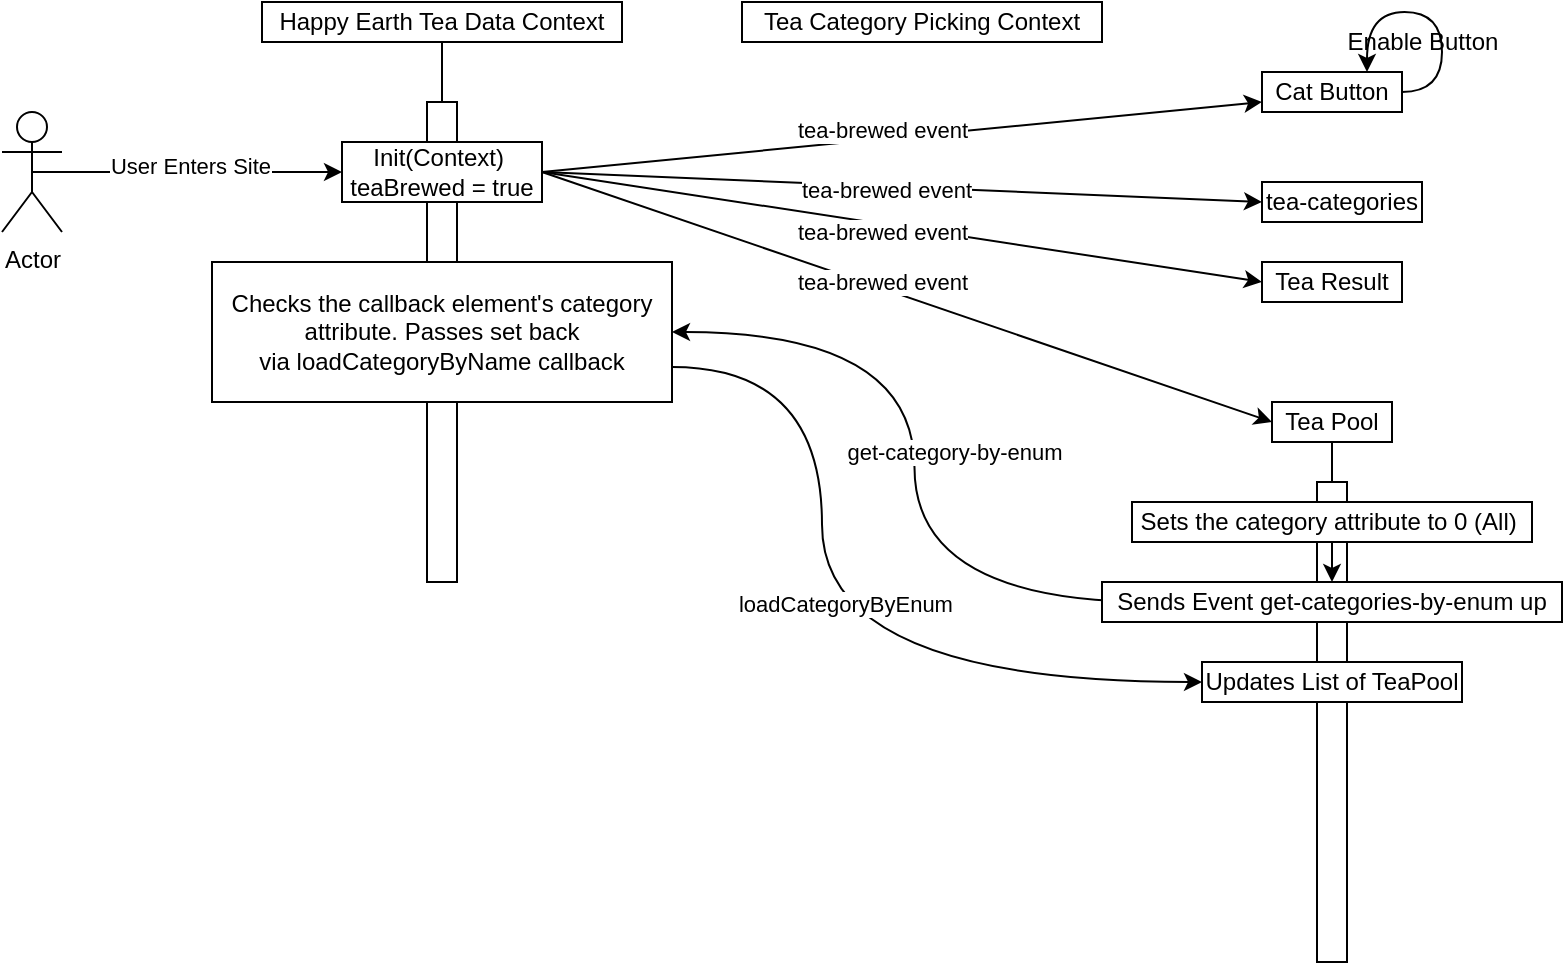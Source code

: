 <mxfile version="22.1.3" type="github">
  <diagram name="Page-1" id="PKf_uY9mV-lAt7suZGPa">
    <mxGraphModel dx="1684" dy="2686" grid="1" gridSize="10" guides="1" tooltips="1" connect="1" arrows="1" fold="1" page="1" pageScale="1" pageWidth="850" pageHeight="1100" math="0" shadow="0">
      <root>
        <mxCell id="0" />
        <mxCell id="1" parent="0" />
        <mxCell id="95WaL3ivA4pqPn56faXc-38" value="" style="rounded=0;whiteSpace=wrap;html=1;" vertex="1" parent="1">
          <mxGeometry x="137.5" y="180" width="15" height="240" as="geometry" />
        </mxCell>
        <mxCell id="95WaL3ivA4pqPn56faXc-1" value="Happy Earth Tea Data Context" style="rounded=0;whiteSpace=wrap;html=1;" vertex="1" parent="1">
          <mxGeometry x="-390" y="-60" width="180" height="20" as="geometry" />
        </mxCell>
        <mxCell id="95WaL3ivA4pqPn56faXc-2" value="Tea Category Picking Context" style="rounded=0;whiteSpace=wrap;html=1;" vertex="1" parent="1">
          <mxGeometry x="-150" y="-60" width="180" height="20" as="geometry" />
        </mxCell>
        <mxCell id="95WaL3ivA4pqPn56faXc-3" value="Cat Button" style="rounded=0;whiteSpace=wrap;html=1;" vertex="1" parent="1">
          <mxGeometry x="110" y="-25" width="70" height="20" as="geometry" />
        </mxCell>
        <mxCell id="95WaL3ivA4pqPn56faXc-4" value="Tea Result" style="rounded=0;whiteSpace=wrap;html=1;" vertex="1" parent="1">
          <mxGeometry x="110" y="70" width="70" height="20" as="geometry" />
        </mxCell>
        <mxCell id="95WaL3ivA4pqPn56faXc-5" value="Tea Pool" style="whiteSpace=wrap;html=1;" vertex="1" parent="1">
          <mxGeometry x="115" y="140" width="60" height="20" as="geometry" />
        </mxCell>
        <mxCell id="95WaL3ivA4pqPn56faXc-10" style="edgeStyle=none;rounded=0;orthogonalLoop=1;jettySize=auto;html=1;exitX=0.5;exitY=0.5;exitDx=0;exitDy=0;exitPerimeter=0;entryX=0;entryY=0.5;entryDx=0;entryDy=0;" edge="1" parent="1" source="95WaL3ivA4pqPn56faXc-6" target="95WaL3ivA4pqPn56faXc-12">
          <mxGeometry relative="1" as="geometry">
            <mxPoint x="-320" y="60" as="targetPoint" />
            <Array as="points" />
          </mxGeometry>
        </mxCell>
        <mxCell id="95WaL3ivA4pqPn56faXc-11" value="User Enters Site" style="edgeLabel;html=1;align=center;verticalAlign=middle;resizable=0;points=[];" vertex="1" connectable="0" parent="95WaL3ivA4pqPn56faXc-10">
          <mxGeometry x="0.035" y="-1" relative="1" as="geometry">
            <mxPoint x="-1" y="-4" as="offset" />
          </mxGeometry>
        </mxCell>
        <mxCell id="95WaL3ivA4pqPn56faXc-6" value="Actor" style="shape=umlActor;verticalLabelPosition=bottom;verticalAlign=top;html=1;outlineConnect=0;" vertex="1" parent="1">
          <mxGeometry x="-520" y="-5" width="30" height="60" as="geometry" />
        </mxCell>
        <mxCell id="95WaL3ivA4pqPn56faXc-13" style="edgeStyle=none;rounded=0;orthogonalLoop=1;jettySize=auto;html=1;entryX=0;entryY=0.75;entryDx=0;entryDy=0;exitX=1;exitY=0.5;exitDx=0;exitDy=0;" edge="1" parent="1" source="95WaL3ivA4pqPn56faXc-12" target="95WaL3ivA4pqPn56faXc-3">
          <mxGeometry relative="1" as="geometry">
            <mxPoint x="110" y="40" as="targetPoint" />
            <mxPoint x="-220" y="50" as="sourcePoint" />
          </mxGeometry>
        </mxCell>
        <mxCell id="95WaL3ivA4pqPn56faXc-19" value="tea-brewed event" style="edgeLabel;html=1;align=center;verticalAlign=middle;resizable=0;points=[];" vertex="1" connectable="0" parent="95WaL3ivA4pqPn56faXc-13">
          <mxGeometry x="-0.101" y="1" relative="1" as="geometry">
            <mxPoint x="8" y="-5" as="offset" />
          </mxGeometry>
        </mxCell>
        <mxCell id="95WaL3ivA4pqPn56faXc-7" value="" style="rounded=0;whiteSpace=wrap;html=1;" vertex="1" parent="1">
          <mxGeometry x="-307.5" y="-10" width="15" height="240" as="geometry" />
        </mxCell>
        <mxCell id="95WaL3ivA4pqPn56faXc-20" style="edgeStyle=none;rounded=0;orthogonalLoop=1;jettySize=auto;html=1;exitX=1;exitY=0.5;exitDx=0;exitDy=0;entryX=0;entryY=0.5;entryDx=0;entryDy=0;" edge="1" parent="1" source="95WaL3ivA4pqPn56faXc-12" target="95WaL3ivA4pqPn56faXc-4">
          <mxGeometry relative="1" as="geometry" />
        </mxCell>
        <mxCell id="95WaL3ivA4pqPn56faXc-22" style="edgeStyle=none;rounded=0;orthogonalLoop=1;jettySize=auto;html=1;exitX=1;exitY=0.5;exitDx=0;exitDy=0;entryX=0;entryY=0.5;entryDx=0;entryDy=0;" edge="1" parent="1" source="95WaL3ivA4pqPn56faXc-12" target="95WaL3ivA4pqPn56faXc-21">
          <mxGeometry relative="1" as="geometry" />
        </mxCell>
        <mxCell id="95WaL3ivA4pqPn56faXc-23" value="tea-brewed event" style="edgeLabel;html=1;align=center;verticalAlign=middle;resizable=0;points=[];" vertex="1" connectable="0" parent="95WaL3ivA4pqPn56faXc-22">
          <mxGeometry x="-0.046" y="-1" relative="1" as="geometry">
            <mxPoint y="1" as="offset" />
          </mxGeometry>
        </mxCell>
        <mxCell id="95WaL3ivA4pqPn56faXc-12" value="Init(Context)&amp;nbsp; teaBrewed = true" style="rounded=0;whiteSpace=wrap;html=1;" vertex="1" parent="1">
          <mxGeometry x="-350" y="10" width="100" height="30" as="geometry" />
        </mxCell>
        <mxCell id="95WaL3ivA4pqPn56faXc-14" value="" style="endArrow=none;html=1;rounded=0;entryX=0.5;entryY=1;entryDx=0;entryDy=0;exitX=0.5;exitY=0;exitDx=0;exitDy=0;" edge="1" parent="1" source="95WaL3ivA4pqPn56faXc-7" target="95WaL3ivA4pqPn56faXc-1">
          <mxGeometry width="50" height="50" relative="1" as="geometry">
            <mxPoint x="-200" y="140" as="sourcePoint" />
            <mxPoint x="-150" y="90" as="targetPoint" />
          </mxGeometry>
        </mxCell>
        <mxCell id="95WaL3ivA4pqPn56faXc-21" value="tea-categories" style="whiteSpace=wrap;html=1;" vertex="1" parent="1">
          <mxGeometry x="110" y="30" width="80" height="20" as="geometry" />
        </mxCell>
        <mxCell id="95WaL3ivA4pqPn56faXc-26" value="tea-brewed event" style="edgeLabel;html=1;align=center;verticalAlign=middle;resizable=0;points=[];" vertex="1" connectable="0" parent="1">
          <mxGeometry x="-80" y="55" as="geometry" />
        </mxCell>
        <mxCell id="95WaL3ivA4pqPn56faXc-27" style="edgeStyle=none;rounded=0;orthogonalLoop=1;jettySize=auto;html=1;exitX=1;exitY=0.5;exitDx=0;exitDy=0;entryX=0;entryY=0.5;entryDx=0;entryDy=0;" edge="1" parent="1" source="95WaL3ivA4pqPn56faXc-12" target="95WaL3ivA4pqPn56faXc-5">
          <mxGeometry relative="1" as="geometry">
            <mxPoint x="-170" y="90" as="sourcePoint" />
            <mxPoint x="190" y="145" as="targetPoint" />
          </mxGeometry>
        </mxCell>
        <mxCell id="95WaL3ivA4pqPn56faXc-28" value="tea-brewed event" style="edgeLabel;html=1;align=center;verticalAlign=middle;resizable=0;points=[];" vertex="1" connectable="0" parent="1">
          <mxGeometry x="-80" y="80" as="geometry" />
        </mxCell>
        <mxCell id="95WaL3ivA4pqPn56faXc-32" style="edgeStyle=orthogonalEdgeStyle;rounded=0;orthogonalLoop=1;jettySize=auto;html=1;exitX=1;exitY=0.5;exitDx=0;exitDy=0;entryX=0.75;entryY=0;entryDx=0;entryDy=0;curved=1;" edge="1" parent="1" source="95WaL3ivA4pqPn56faXc-3" target="95WaL3ivA4pqPn56faXc-3">
          <mxGeometry relative="1" as="geometry">
            <Array as="points">
              <mxPoint x="200" y="-15" />
              <mxPoint x="200" y="-55" />
              <mxPoint x="162" y="-55" />
            </Array>
          </mxGeometry>
        </mxCell>
        <mxCell id="95WaL3ivA4pqPn56faXc-33" value="Enable Button" style="text;html=1;align=center;verticalAlign=middle;resizable=0;points=[];autosize=1;strokeColor=none;fillColor=none;" vertex="1" parent="1">
          <mxGeometry x="140" y="-55" width="100" height="30" as="geometry" />
        </mxCell>
        <mxCell id="95WaL3ivA4pqPn56faXc-42" style="edgeStyle=orthogonalEdgeStyle;curved=1;rounded=0;orthogonalLoop=1;jettySize=auto;html=1;exitX=0.5;exitY=1;exitDx=0;exitDy=0;entryX=0.5;entryY=0;entryDx=0;entryDy=0;" edge="1" parent="1" source="95WaL3ivA4pqPn56faXc-37" target="95WaL3ivA4pqPn56faXc-41">
          <mxGeometry relative="1" as="geometry" />
        </mxCell>
        <mxCell id="95WaL3ivA4pqPn56faXc-37" value="Sets the category attribute to 0 (All)&amp;nbsp;" style="rounded=0;whiteSpace=wrap;html=1;" vertex="1" parent="1">
          <mxGeometry x="45" y="190" width="200" height="20" as="geometry" />
        </mxCell>
        <mxCell id="95WaL3ivA4pqPn56faXc-40" value="" style="endArrow=none;html=1;rounded=0;curved=1;entryX=0.5;entryY=1;entryDx=0;entryDy=0;exitX=0.5;exitY=0;exitDx=0;exitDy=0;" edge="1" parent="1" source="95WaL3ivA4pqPn56faXc-38" target="95WaL3ivA4pqPn56faXc-5">
          <mxGeometry width="50" height="50" relative="1" as="geometry">
            <mxPoint x="20" y="210" as="sourcePoint" />
            <mxPoint x="70" y="160" as="targetPoint" />
          </mxGeometry>
        </mxCell>
        <mxCell id="95WaL3ivA4pqPn56faXc-44" style="edgeStyle=orthogonalEdgeStyle;curved=1;rounded=0;orthogonalLoop=1;jettySize=auto;html=1;exitX=0;exitY=0.5;exitDx=0;exitDy=0;entryX=1;entryY=0.5;entryDx=0;entryDy=0;" edge="1" parent="1" target="95WaL3ivA4pqPn56faXc-43">
          <mxGeometry relative="1" as="geometry">
            <mxPoint x="57.5" y="240.0" as="sourcePoint" />
            <mxPoint x="-230.0" y="105.0" as="targetPoint" />
          </mxGeometry>
        </mxCell>
        <mxCell id="95WaL3ivA4pqPn56faXc-45" value="get-category-by-enum" style="edgeLabel;html=1;align=center;verticalAlign=middle;resizable=0;points=[];" vertex="1" connectable="0" parent="95WaL3ivA4pqPn56faXc-44">
          <mxGeometry x="0.552" y="11" relative="1" as="geometry">
            <mxPoint x="56" y="49" as="offset" />
          </mxGeometry>
        </mxCell>
        <mxCell id="95WaL3ivA4pqPn56faXc-41" value="Sends Event&amp;nbsp;get-categories-by-enum up" style="rounded=0;whiteSpace=wrap;html=1;" vertex="1" parent="1">
          <mxGeometry x="30" y="230" width="230" height="20" as="geometry" />
        </mxCell>
        <mxCell id="95WaL3ivA4pqPn56faXc-46" style="edgeStyle=orthogonalEdgeStyle;curved=1;rounded=0;orthogonalLoop=1;jettySize=auto;html=1;exitX=1;exitY=0.75;exitDx=0;exitDy=0;entryX=0;entryY=0.5;entryDx=0;entryDy=0;" edge="1" parent="1" source="95WaL3ivA4pqPn56faXc-43" target="95WaL3ivA4pqPn56faXc-47">
          <mxGeometry relative="1" as="geometry">
            <mxPoint x="-110.0" y="260.0" as="targetPoint" />
            <Array as="points">
              <mxPoint x="-110" y="122" />
              <mxPoint x="-110" y="280" />
            </Array>
          </mxGeometry>
        </mxCell>
        <mxCell id="95WaL3ivA4pqPn56faXc-48" value="loadCategoryByEnum&amp;nbsp;" style="edgeLabel;html=1;align=center;verticalAlign=middle;resizable=0;points=[];" vertex="1" connectable="0" parent="95WaL3ivA4pqPn56faXc-46">
          <mxGeometry x="-0.086" y="13" relative="1" as="geometry">
            <mxPoint as="offset" />
          </mxGeometry>
        </mxCell>
        <mxCell id="95WaL3ivA4pqPn56faXc-43" value="Checks the callback element&#39;s category attribute. Passes set back via&amp;nbsp;loadCategoryByName callback" style="rounded=0;whiteSpace=wrap;html=1;" vertex="1" parent="1">
          <mxGeometry x="-415" y="70" width="230" height="70" as="geometry" />
        </mxCell>
        <mxCell id="95WaL3ivA4pqPn56faXc-47" value="Updates List of TeaPool" style="whiteSpace=wrap;html=1;" vertex="1" parent="1">
          <mxGeometry x="80" y="270" width="130" height="20" as="geometry" />
        </mxCell>
      </root>
    </mxGraphModel>
  </diagram>
</mxfile>
